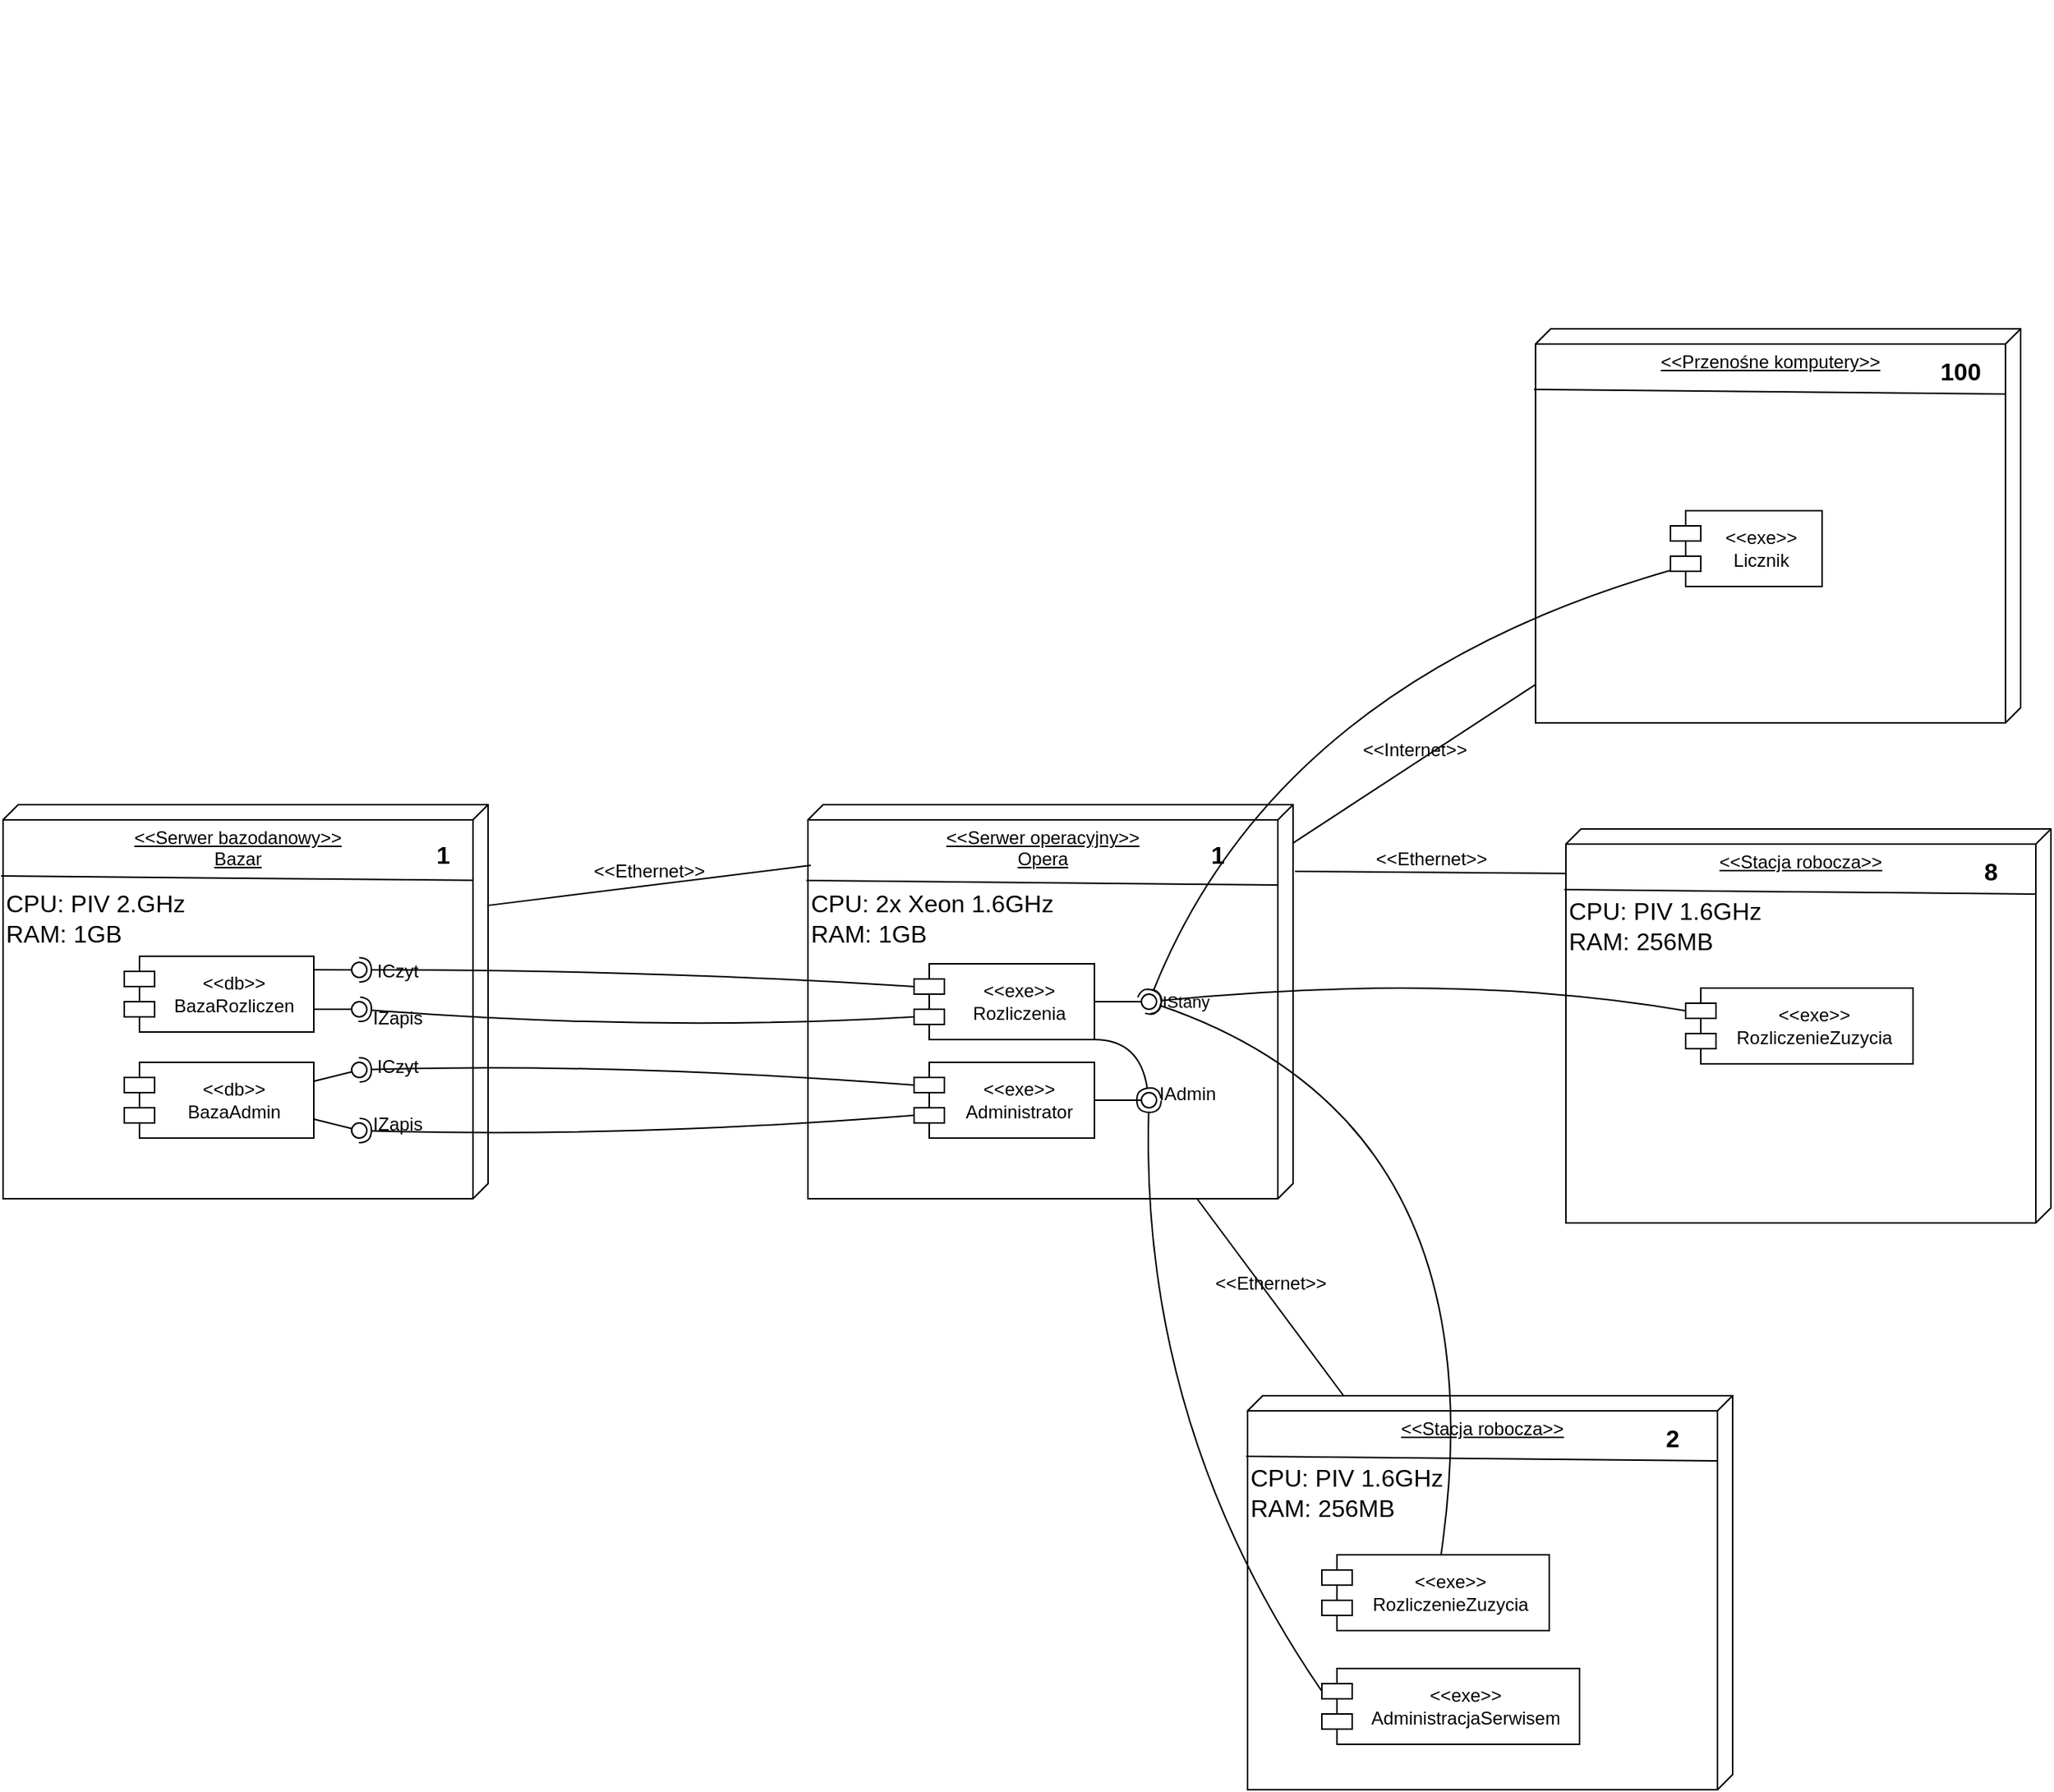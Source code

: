 <mxfile version="24.2.8" type="github">
  <diagram name="Strona-1" id="SIlepOrROydeyQzBnZ1K">
    <mxGraphModel dx="3197" dy="1107" grid="1" gridSize="10" guides="1" tooltips="1" connect="1" arrows="1" fold="1" page="1" pageScale="1" pageWidth="1169" pageHeight="827" math="0" shadow="0">
      <root>
        <mxCell id="0" />
        <mxCell id="1" parent="0" />
        <mxCell id="Q0T3ycxygkGRaUMYLysI-21" value="" style="group;verticalAlign=middle;" parent="1" vertex="1" connectable="0">
          <mxGeometry x="220" y="1200" width="321" height="330" as="geometry" />
        </mxCell>
        <mxCell id="Z8a6H-OdUbg7-ciri4mV-35" value="" style="group" vertex="1" connectable="0" parent="Q0T3ycxygkGRaUMYLysI-21">
          <mxGeometry x="10" y="20" width="321" height="260" as="geometry" />
        </mxCell>
        <mxCell id="Q0T3ycxygkGRaUMYLysI-2" value="&amp;lt;&amp;lt;Serwer operacyjny&amp;gt;&amp;gt;&lt;div&gt;Opera&lt;/div&gt;" style="verticalAlign=top;align=center;spacingTop=8;spacingLeft=2;spacingRight=12;shape=cube;size=10;direction=south;fontStyle=4;html=1;whiteSpace=wrap;" parent="Z8a6H-OdUbg7-ciri4mV-35" vertex="1">
          <mxGeometry x="1" width="320" height="260" as="geometry" />
        </mxCell>
        <mxCell id="Q0T3ycxygkGRaUMYLysI-11" value="CPU: 2x Xeon 1.6GHz&lt;div&gt;RAM: 1GB&lt;/div&gt;" style="text;strokeColor=none;align=left;fillColor=none;html=1;verticalAlign=middle;whiteSpace=wrap;rounded=0;fontSize=16;" parent="Z8a6H-OdUbg7-ciri4mV-35" vertex="1">
          <mxGeometry x="1" y="60" width="310" height="30" as="geometry" />
        </mxCell>
        <mxCell id="Q0T3ycxygkGRaUMYLysI-19" value="" style="endArrow=none;html=1;rounded=0;fontSize=12;startSize=8;endSize=8;curved=1;exitX=0.181;exitY=1.004;exitDx=0;exitDy=0;exitPerimeter=0;entryX=0.192;entryY=0.031;entryDx=0;entryDy=0;entryPerimeter=0;" parent="Z8a6H-OdUbg7-ciri4mV-35" edge="1">
          <mxGeometry width="50" height="50" relative="1" as="geometry">
            <mxPoint y="50" as="sourcePoint" />
            <mxPoint x="311" y="53" as="targetPoint" />
          </mxGeometry>
        </mxCell>
        <mxCell id="Q0T3ycxygkGRaUMYLysI-77" value="&amp;lt;&amp;lt;exe&amp;gt;&amp;gt;&lt;div&gt;Administrator&lt;/div&gt;" style="shape=module;align=left;spacingLeft=20;align=center;verticalAlign=middle;whiteSpace=wrap;html=1;fontFamily=Helvetica;fontSize=12;fontColor=default;labelBackgroundColor=none;" parent="Z8a6H-OdUbg7-ciri4mV-35" vertex="1">
          <mxGeometry x="71" y="170" width="119" height="50" as="geometry" />
        </mxCell>
        <mxCell id="Q0T3ycxygkGRaUMYLysI-80" value="" style="ellipse;whiteSpace=wrap;html=1;align=center;aspect=fixed;fillColor=none;strokeColor=none;resizable=0;perimeter=centerPerimeter;rotatable=0;allowArrows=0;points=[];outlineConnect=1;fontFamily=Helvetica;fontSize=12;fontColor=default;labelBackgroundColor=none;" parent="Z8a6H-OdUbg7-ciri4mV-35" vertex="1">
          <mxGeometry x="221" y="125" width="10" height="10" as="geometry" />
        </mxCell>
        <mxCell id="Q0T3ycxygkGRaUMYLysI-79" value="IAdmin" style="rounded=0;orthogonalLoop=1;jettySize=auto;html=1;endArrow=oval;endFill=0;sketch=0;sourcePerimeterSpacing=0;targetPerimeterSpacing=0;endSize=10;strokeColor=default;align=center;verticalAlign=bottom;fontFamily=Helvetica;fontSize=12;fontColor=default;labelBackgroundColor=none;edgeStyle=none;curved=1;exitX=1;exitY=0.5;exitDx=0;exitDy=0;entryX=0.52;entryY=-0.071;entryDx=0;entryDy=0;entryPerimeter=0;" parent="Z8a6H-OdUbg7-ciri4mV-35" source="Q0T3ycxygkGRaUMYLysI-77" target="Z8a6H-OdUbg7-ciri4mV-40" edge="1">
          <mxGeometry x="1" y="-25" relative="1" as="geometry">
            <mxPoint x="221" y="125" as="sourcePoint" />
            <mxPoint x="25" y="-20" as="offset" />
          </mxGeometry>
        </mxCell>
        <mxCell id="Z8a6H-OdUbg7-ciri4mV-37" value="&amp;lt;&amp;lt;exe&amp;gt;&amp;gt;&lt;div&gt;Rozliczenia&lt;/div&gt;" style="shape=module;align=left;spacingLeft=20;align=center;verticalAlign=middle;whiteSpace=wrap;html=1;fontFamily=Helvetica;fontSize=12;fontColor=default;labelBackgroundColor=none;" vertex="1" parent="Z8a6H-OdUbg7-ciri4mV-35">
          <mxGeometry x="71" y="105" width="119" height="50" as="geometry" />
        </mxCell>
        <mxCell id="Z8a6H-OdUbg7-ciri4mV-40" value="" style="ellipse;whiteSpace=wrap;html=1;align=center;aspect=fixed;fillColor=none;strokeColor=none;resizable=0;perimeter=centerPerimeter;rotatable=0;allowArrows=0;points=[];outlineConnect=1;" vertex="1" parent="Z8a6H-OdUbg7-ciri4mV-35">
          <mxGeometry x="221" y="190" width="10" height="10" as="geometry" />
        </mxCell>
        <mxCell id="Z8a6H-OdUbg7-ciri4mV-41" value="" style="rounded=0;orthogonalLoop=1;jettySize=auto;html=1;endArrow=halfCircle;endFill=0;endSize=6;strokeWidth=1;sketch=0;fontSize=12;curved=1;entryX=0.735;entryY=0.783;entryDx=0;entryDy=0;entryPerimeter=0;exitX=1;exitY=1;exitDx=0;exitDy=0;" edge="1" target="Z8a6H-OdUbg7-ciri4mV-40" parent="Z8a6H-OdUbg7-ciri4mV-35" source="Z8a6H-OdUbg7-ciri4mV-37">
          <mxGeometry relative="1" as="geometry">
            <mxPoint x="246" y="160" as="sourcePoint" />
            <Array as="points">
              <mxPoint x="220" y="155" />
            </Array>
          </mxGeometry>
        </mxCell>
        <mxCell id="Z8a6H-OdUbg7-ciri4mV-42" value="" style="ellipse;whiteSpace=wrap;html=1;align=center;aspect=fixed;fillColor=none;strokeColor=none;resizable=0;perimeter=centerPerimeter;rotatable=0;allowArrows=0;points=[];outlineConnect=1;" vertex="1" parent="Z8a6H-OdUbg7-ciri4mV-35">
          <mxGeometry x="221" y="155" width="10" height="10" as="geometry" />
        </mxCell>
        <mxCell id="Z8a6H-OdUbg7-ciri4mV-52" value="IStany" style="rounded=0;orthogonalLoop=1;jettySize=auto;html=1;endArrow=oval;endFill=0;sketch=0;sourcePerimeterSpacing=0;targetPerimeterSpacing=0;endSize=10;exitX=1;exitY=0.5;exitDx=0;exitDy=0;" edge="1" target="Z8a6H-OdUbg7-ciri4mV-53" parent="Z8a6H-OdUbg7-ciri4mV-35" source="Z8a6H-OdUbg7-ciri4mV-37">
          <mxGeometry x="1" y="24" relative="1" as="geometry">
            <mxPoint x="206" y="130" as="sourcePoint" />
            <mxPoint x="24" y="24" as="offset" />
          </mxGeometry>
        </mxCell>
        <mxCell id="Z8a6H-OdUbg7-ciri4mV-53" value="" style="ellipse;whiteSpace=wrap;html=1;align=center;aspect=fixed;fillColor=none;strokeColor=none;resizable=0;perimeter=centerPerimeter;rotatable=0;allowArrows=0;points=[];outlineConnect=1;" vertex="1" parent="Z8a6H-OdUbg7-ciri4mV-35">
          <mxGeometry x="221" y="125" width="10" height="10" as="geometry" />
        </mxCell>
        <mxCell id="Q0T3ycxygkGRaUMYLysI-37" value="&lt;font style=&quot;font-size: 16px;&quot;&gt;1&lt;/font&gt;" style="text;align=center;fontStyle=1;verticalAlign=middle;spacingLeft=3;spacingRight=3;strokeColor=none;rotatable=0;points=[[0,0.5],[1,0.5]];portConstraint=eastwest;html=1;fontFamily=Helvetica;fontSize=12;fontColor=default;labelBackgroundColor=none;" parent="Z8a6H-OdUbg7-ciri4mV-35" vertex="1">
          <mxGeometry x="231" y="20" width="80" height="26" as="geometry" />
        </mxCell>
        <mxCell id="Q0T3ycxygkGRaUMYLysI-20" value="" style="group" parent="1" vertex="1" connectable="0">
          <mxGeometry x="-300" y="1220" width="330" height="260" as="geometry" />
        </mxCell>
        <mxCell id="Q0T3ycxygkGRaUMYLysI-12" value="&amp;lt;&amp;lt;Serwer bazodanowy&amp;gt;&amp;gt;&lt;div&gt;Bazar&lt;/div&gt;" style="verticalAlign=top;align=center;spacingTop=8;spacingLeft=2;spacingRight=12;shape=cube;size=10;direction=south;fontStyle=4;html=1;whiteSpace=wrap;" parent="Q0T3ycxygkGRaUMYLysI-20" vertex="1">
          <mxGeometry width="320" height="260" as="geometry" />
        </mxCell>
        <mxCell id="Q0T3ycxygkGRaUMYLysI-14" value="CPU: PIV 2.GHz&lt;div&gt;RAM: 1GB&lt;/div&gt;" style="text;strokeColor=none;align=left;fillColor=none;html=1;verticalAlign=middle;whiteSpace=wrap;rounded=0;fontSize=16;" parent="Q0T3ycxygkGRaUMYLysI-20" vertex="1">
          <mxGeometry y="60" width="310" height="30" as="geometry" />
        </mxCell>
        <mxCell id="Q0T3ycxygkGRaUMYLysI-18" value="" style="endArrow=none;html=1;rounded=0;fontSize=12;startSize=8;endSize=8;curved=1;exitX=0.181;exitY=1.004;exitDx=0;exitDy=0;exitPerimeter=0;entryX=0.192;entryY=0.031;entryDx=0;entryDy=0;entryPerimeter=0;" parent="Q0T3ycxygkGRaUMYLysI-20" source="Q0T3ycxygkGRaUMYLysI-12" target="Q0T3ycxygkGRaUMYLysI-12" edge="1">
          <mxGeometry width="50" height="50" relative="1" as="geometry">
            <mxPoint x="10" as="sourcePoint" />
            <mxPoint x="60" y="-50" as="targetPoint" />
          </mxGeometry>
        </mxCell>
        <mxCell id="Q0T3ycxygkGRaUMYLysI-38" value="&lt;font style=&quot;font-size: 16px;&quot;&gt;1&lt;/font&gt;" style="text;align=center;fontStyle=1;verticalAlign=middle;spacingLeft=3;spacingRight=3;strokeColor=none;rotatable=0;points=[[0,0.5],[1,0.5]];portConstraint=eastwest;html=1;fontFamily=Helvetica;fontSize=12;fontColor=default;labelBackgroundColor=none;" parent="Q0T3ycxygkGRaUMYLysI-20" vertex="1">
          <mxGeometry x="250" y="20" width="80" height="26" as="geometry" />
        </mxCell>
        <mxCell id="Q0T3ycxygkGRaUMYLysI-47" value="&amp;lt;&amp;lt;db&amp;gt;&amp;gt;&lt;div&gt;BazaRozliczen&lt;/div&gt;" style="shape=module;align=left;spacingLeft=20;align=center;verticalAlign=middle;whiteSpace=wrap;html=1;fontFamily=Helvetica;fontSize=12;fontColor=default;labelBackgroundColor=none;" parent="Q0T3ycxygkGRaUMYLysI-20" vertex="1">
          <mxGeometry x="80" y="100" width="125" height="50" as="geometry" />
        </mxCell>
        <mxCell id="Q0T3ycxygkGRaUMYLysI-54" value="&amp;lt;&amp;lt;db&amp;gt;&amp;gt;&lt;div&gt;BazaAdmin&lt;/div&gt;" style="shape=module;align=left;spacingLeft=20;align=center;verticalAlign=middle;whiteSpace=wrap;html=1;fontFamily=Helvetica;fontSize=12;fontColor=default;labelBackgroundColor=none;" parent="Q0T3ycxygkGRaUMYLysI-20" vertex="1">
          <mxGeometry x="80" y="170" width="125" height="50" as="geometry" />
        </mxCell>
        <mxCell id="Q0T3ycxygkGRaUMYLysI-57" value="" style="ellipse;whiteSpace=wrap;html=1;align=center;aspect=fixed;fillColor=none;strokeColor=none;resizable=0;perimeter=centerPerimeter;rotatable=0;allowArrows=0;points=[];outlineConnect=1;fontFamily=Helvetica;fontSize=12;fontColor=default;labelBackgroundColor=none;" parent="Q0T3ycxygkGRaUMYLysI-20" vertex="1">
          <mxGeometry x="235" y="103" width="10" height="10" as="geometry" />
        </mxCell>
        <mxCell id="Q0T3ycxygkGRaUMYLysI-60" value="" style="ellipse;whiteSpace=wrap;html=1;align=center;aspect=fixed;fillColor=none;strokeColor=none;resizable=0;perimeter=centerPerimeter;rotatable=0;allowArrows=0;points=[];outlineConnect=1;fontFamily=Helvetica;fontSize=12;fontColor=default;labelBackgroundColor=none;" parent="Q0T3ycxygkGRaUMYLysI-20" vertex="1">
          <mxGeometry x="245" y="140" width="10" height="10" as="geometry" />
        </mxCell>
        <mxCell id="Q0T3ycxygkGRaUMYLysI-62" value="ICzyt" style="rounded=0;orthogonalLoop=1;jettySize=auto;html=1;endArrow=oval;endFill=0;sketch=0;sourcePerimeterSpacing=0;targetPerimeterSpacing=0;endSize=10;strokeColor=default;align=center;verticalAlign=bottom;fontFamily=Helvetica;fontSize=12;fontColor=default;labelBackgroundColor=none;edgeStyle=none;curved=1;exitX=1;exitY=0.25;exitDx=0;exitDy=0;" parent="Q0T3ycxygkGRaUMYLysI-20" source="Q0T3ycxygkGRaUMYLysI-54" target="Q0T3ycxygkGRaUMYLysI-63" edge="1">
          <mxGeometry x="1" y="-26" relative="1" as="geometry">
            <mxPoint x="215" y="185" as="sourcePoint" />
            <mxPoint x="19" y="-18" as="offset" />
          </mxGeometry>
        </mxCell>
        <mxCell id="Q0T3ycxygkGRaUMYLysI-63" value="" style="ellipse;whiteSpace=wrap;html=1;align=center;aspect=fixed;fillColor=none;strokeColor=none;resizable=0;perimeter=centerPerimeter;rotatable=0;allowArrows=0;points=[];outlineConnect=1;fontFamily=Helvetica;fontSize=12;fontColor=default;labelBackgroundColor=none;" parent="Q0T3ycxygkGRaUMYLysI-20" vertex="1">
          <mxGeometry x="230" y="170" width="10" height="10" as="geometry" />
        </mxCell>
        <mxCell id="Q0T3ycxygkGRaUMYLysI-65" value="IZapis" style="rounded=0;orthogonalLoop=1;jettySize=auto;html=1;endArrow=oval;endFill=0;sketch=0;sourcePerimeterSpacing=0;targetPerimeterSpacing=0;endSize=10;strokeColor=default;align=center;verticalAlign=bottom;fontFamily=Helvetica;fontSize=12;fontColor=default;labelBackgroundColor=none;edgeStyle=none;curved=1;exitX=1;exitY=0.75;exitDx=0;exitDy=0;" parent="Q0T3ycxygkGRaUMYLysI-20" source="Q0T3ycxygkGRaUMYLysI-54" target="Q0T3ycxygkGRaUMYLysI-66" edge="1">
          <mxGeometry x="1" y="25" relative="1" as="geometry">
            <mxPoint x="215" y="205" as="sourcePoint" />
            <mxPoint x="19" y="29" as="offset" />
          </mxGeometry>
        </mxCell>
        <mxCell id="Q0T3ycxygkGRaUMYLysI-66" value="" style="ellipse;whiteSpace=wrap;html=1;align=center;aspect=fixed;fillColor=none;strokeColor=none;resizable=0;perimeter=centerPerimeter;rotatable=0;allowArrows=0;points=[];outlineConnect=1;fontFamily=Helvetica;fontSize=12;fontColor=default;labelBackgroundColor=none;" parent="Q0T3ycxygkGRaUMYLysI-20" vertex="1">
          <mxGeometry x="230" y="210" width="10" height="10" as="geometry" />
        </mxCell>
        <mxCell id="Q0T3ycxygkGRaUMYLysI-69" value="" style="ellipse;whiteSpace=wrap;html=1;align=center;aspect=fixed;fillColor=none;strokeColor=none;resizable=0;perimeter=centerPerimeter;rotatable=0;allowArrows=0;points=[];outlineConnect=1;fontFamily=Helvetica;fontSize=12;fontColor=default;labelBackgroundColor=none;" parent="Q0T3ycxygkGRaUMYLysI-20" vertex="1">
          <mxGeometry x="235" y="103" width="10" height="10" as="geometry" />
        </mxCell>
        <mxCell id="Q0T3ycxygkGRaUMYLysI-70" value="" style="rounded=0;orthogonalLoop=1;jettySize=auto;html=1;endArrow=halfCircle;endFill=0;endSize=6;strokeWidth=1;sketch=0;strokeColor=default;align=center;verticalAlign=bottom;fontFamily=Helvetica;fontSize=12;fontColor=default;labelBackgroundColor=none;edgeStyle=none;curved=1;exitX=0;exitY=0;exitDx=0;exitDy=35;exitPerimeter=0;" parent="Q0T3ycxygkGRaUMYLysI-20" source="Z8a6H-OdUbg7-ciri4mV-37" edge="1">
          <mxGeometry relative="1" as="geometry">
            <mxPoint x="245" y="135" as="sourcePoint" />
            <mxPoint x="235" y="135" as="targetPoint" />
            <Array as="points">
              <mxPoint x="430" y="150" />
            </Array>
          </mxGeometry>
        </mxCell>
        <mxCell id="Q0T3ycxygkGRaUMYLysI-71" value="IZapis" style="rounded=0;orthogonalLoop=1;jettySize=auto;html=1;endArrow=oval;endFill=0;sketch=0;sourcePerimeterSpacing=0;targetPerimeterSpacing=0;endSize=10;strokeColor=default;align=center;verticalAlign=bottom;fontFamily=Helvetica;fontSize=12;fontColor=default;labelBackgroundColor=none;edgeStyle=none;curved=1;" parent="Q0T3ycxygkGRaUMYLysI-20" edge="1">
          <mxGeometry x="1" y="-29" relative="1" as="geometry">
            <mxPoint x="205" y="135" as="sourcePoint" />
            <mxPoint x="235" y="135" as="targetPoint" />
            <mxPoint x="25" y="-14" as="offset" />
          </mxGeometry>
        </mxCell>
        <mxCell id="Q0T3ycxygkGRaUMYLysI-75" value="ICzyt" style="rounded=0;orthogonalLoop=1;jettySize=auto;html=1;endArrow=oval;endFill=0;sketch=0;sourcePerimeterSpacing=0;targetPerimeterSpacing=0;endSize=10;strokeColor=default;align=center;verticalAlign=middle;fontFamily=Helvetica;fontSize=12;fontColor=default;labelBackgroundColor=none;edgeStyle=none;curved=1;exitX=0.999;exitY=0.178;exitDx=0;exitDy=0;exitPerimeter=0;" parent="Q0T3ycxygkGRaUMYLysI-20" source="Q0T3ycxygkGRaUMYLysI-47" edge="1">
          <mxGeometry x="1" y="-25" relative="1" as="geometry">
            <mxPoint x="210" y="109" as="sourcePoint" />
            <mxPoint x="235" y="109" as="targetPoint" />
            <mxPoint x="25" y="-24" as="offset" />
          </mxGeometry>
        </mxCell>
        <mxCell id="Q0T3ycxygkGRaUMYLysI-74" value="" style="rounded=0;orthogonalLoop=1;jettySize=auto;html=1;endArrow=halfCircle;endFill=0;endSize=6;strokeWidth=1;sketch=0;strokeColor=default;align=center;verticalAlign=bottom;fontFamily=Helvetica;fontSize=12;fontColor=default;labelBackgroundColor=none;edgeStyle=none;curved=1;exitX=0;exitY=0;exitDx=0;exitDy=15;exitPerimeter=0;" parent="Q0T3ycxygkGRaUMYLysI-20" edge="1" source="Z8a6H-OdUbg7-ciri4mV-37">
          <mxGeometry relative="1" as="geometry">
            <mxPoint x="255" y="109" as="sourcePoint" />
            <mxPoint x="235" y="109" as="targetPoint" />
            <Array as="points">
              <mxPoint x="430" y="109" />
            </Array>
          </mxGeometry>
        </mxCell>
        <mxCell id="Q0T3ycxygkGRaUMYLysI-22" value="&amp;lt;&amp;lt;Ethernet&amp;gt;&amp;gt;" style="edgeStyle=none;curved=1;rounded=0;orthogonalLoop=1;jettySize=auto;html=1;fontSize=12;startSize=8;endSize=8;endArrow=none;endFill=0;labelBackgroundColor=none;verticalAlign=bottom;entryX=0.154;entryY=0.994;entryDx=0;entryDy=0;entryPerimeter=0;exitX=0.256;exitY=0.002;exitDx=0;exitDy=0;exitPerimeter=0;" parent="1" source="Q0T3ycxygkGRaUMYLysI-12" target="Q0T3ycxygkGRaUMYLysI-2" edge="1">
          <mxGeometry relative="1" as="geometry" />
        </mxCell>
        <mxCell id="Q0T3ycxygkGRaUMYLysI-25" value="" style="group" parent="1" vertex="1" connectable="0">
          <mxGeometry x="730" y="1236" width="321" height="330" as="geometry" />
        </mxCell>
        <mxCell id="Q0T3ycxygkGRaUMYLysI-33" value="" style="group" parent="Q0T3ycxygkGRaUMYLysI-25" vertex="1" connectable="0">
          <mxGeometry width="321" height="260" as="geometry" />
        </mxCell>
        <mxCell id="Q0T3ycxygkGRaUMYLysI-26" value="&amp;lt;&amp;lt;Stacja robocza&amp;gt;&amp;gt;" style="verticalAlign=top;align=center;spacingTop=8;spacingLeft=2;spacingRight=12;shape=cube;size=10;direction=south;fontStyle=4;html=1;whiteSpace=wrap;" parent="Q0T3ycxygkGRaUMYLysI-33" vertex="1">
          <mxGeometry x="1" width="320" height="260" as="geometry" />
        </mxCell>
        <mxCell id="Q0T3ycxygkGRaUMYLysI-27" value="CPU: PIV 1.6GHz&lt;div&gt;RAM: 256MB&lt;/div&gt;" style="text;strokeColor=none;align=left;fillColor=none;html=1;verticalAlign=middle;whiteSpace=wrap;rounded=0;fontSize=16;" parent="Q0T3ycxygkGRaUMYLysI-33" vertex="1">
          <mxGeometry x="1" y="49" width="310" height="30" as="geometry" />
        </mxCell>
        <mxCell id="Q0T3ycxygkGRaUMYLysI-28" value="" style="endArrow=none;html=1;rounded=0;fontSize=12;startSize=8;endSize=8;curved=1;exitX=0.181;exitY=1.004;exitDx=0;exitDy=0;exitPerimeter=0;entryX=0.192;entryY=0.031;entryDx=0;entryDy=0;entryPerimeter=0;" parent="Q0T3ycxygkGRaUMYLysI-33" edge="1">
          <mxGeometry width="50" height="50" relative="1" as="geometry">
            <mxPoint y="40" as="sourcePoint" />
            <mxPoint x="311" y="43" as="targetPoint" />
          </mxGeometry>
        </mxCell>
        <mxCell id="Q0T3ycxygkGRaUMYLysI-36" value="&lt;font style=&quot;font-size: 16px;&quot;&gt;8&lt;/font&gt;" style="text;align=center;fontStyle=1;verticalAlign=middle;spacingLeft=3;spacingRight=3;strokeColor=none;rotatable=0;points=[[0,0.5],[1,0.5]];portConstraint=eastwest;html=1;fontFamily=Helvetica;fontSize=12;fontColor=default;labelBackgroundColor=none;" parent="Q0T3ycxygkGRaUMYLysI-33" vertex="1">
          <mxGeometry x="241" y="15" width="80" height="26" as="geometry" />
        </mxCell>
        <mxCell id="Z8a6H-OdUbg7-ciri4mV-47" value="&amp;lt;&amp;lt;exe&amp;gt;&amp;gt;&lt;div&gt;RozliczenieZuzycia&lt;/div&gt;" style="shape=module;align=left;spacingLeft=20;align=center;verticalAlign=middle;whiteSpace=wrap;html=1;fontFamily=Helvetica;fontSize=12;fontColor=default;labelBackgroundColor=none;" vertex="1" parent="Q0T3ycxygkGRaUMYLysI-33">
          <mxGeometry x="80" y="105" width="150" height="50" as="geometry" />
        </mxCell>
        <mxCell id="Q0T3ycxygkGRaUMYLysI-35" value="&amp;lt;&amp;lt;Ethernet&amp;gt;&amp;gt;" style="edgeStyle=none;curved=1;rounded=0;orthogonalLoop=1;jettySize=auto;html=1;strokeColor=default;align=center;verticalAlign=bottom;fontFamily=Helvetica;fontSize=12;fontColor=default;labelBackgroundColor=none;startSize=8;endArrow=none;endFill=0;endSize=8;exitX=0.169;exitY=-0.004;exitDx=0;exitDy=0;exitPerimeter=0;entryX=0.113;entryY=1;entryDx=0;entryDy=0;entryPerimeter=0;" parent="1" source="Q0T3ycxygkGRaUMYLysI-2" target="Q0T3ycxygkGRaUMYLysI-26" edge="1">
          <mxGeometry relative="1" as="geometry">
            <mxPoint x="550" y="1264.283" as="sourcePoint" />
            <mxPoint x="790" y="1259.997" as="targetPoint" />
          </mxGeometry>
        </mxCell>
        <mxCell id="Q0T3ycxygkGRaUMYLysI-40" value="" style="group" parent="1" vertex="1" connectable="0">
          <mxGeometry x="710" y="906" width="321" height="330" as="geometry" />
        </mxCell>
        <mxCell id="Q0T3ycxygkGRaUMYLysI-41" value="" style="group" parent="Q0T3ycxygkGRaUMYLysI-40" vertex="1" connectable="0">
          <mxGeometry width="321" height="260" as="geometry" />
        </mxCell>
        <mxCell id="Q0T3ycxygkGRaUMYLysI-42" value="&amp;lt;&amp;lt;Przenośne komputery&amp;gt;&amp;gt;" style="verticalAlign=top;align=center;spacingTop=8;spacingLeft=2;spacingRight=12;shape=cube;size=10;direction=south;fontStyle=4;html=1;whiteSpace=wrap;" parent="Q0T3ycxygkGRaUMYLysI-41" vertex="1">
          <mxGeometry x="1" width="320" height="260" as="geometry" />
        </mxCell>
        <mxCell id="Q0T3ycxygkGRaUMYLysI-44" value="" style="endArrow=none;html=1;rounded=0;fontSize=12;startSize=8;endSize=8;curved=1;exitX=0.181;exitY=1.004;exitDx=0;exitDy=0;exitPerimeter=0;entryX=0.192;entryY=0.031;entryDx=0;entryDy=0;entryPerimeter=0;" parent="Q0T3ycxygkGRaUMYLysI-41" edge="1">
          <mxGeometry width="50" height="50" relative="1" as="geometry">
            <mxPoint y="40" as="sourcePoint" />
            <mxPoint x="311" y="43" as="targetPoint" />
          </mxGeometry>
        </mxCell>
        <mxCell id="Q0T3ycxygkGRaUMYLysI-45" value="&lt;font style=&quot;font-size: 16px;&quot;&gt;100&lt;/font&gt;" style="text;align=center;fontStyle=1;verticalAlign=middle;spacingLeft=3;spacingRight=3;strokeColor=none;rotatable=0;points=[[0,0.5],[1,0.5]];portConstraint=eastwest;html=1;fontFamily=Helvetica;fontSize=12;fontColor=default;labelBackgroundColor=none;" parent="Q0T3ycxygkGRaUMYLysI-41" vertex="1">
          <mxGeometry x="241" y="15" width="80" height="26" as="geometry" />
        </mxCell>
        <mxCell id="Z8a6H-OdUbg7-ciri4mV-28" value="" style="ellipse;whiteSpace=wrap;html=1;align=center;aspect=fixed;fillColor=none;strokeColor=none;resizable=0;perimeter=centerPerimeter;rotatable=0;allowArrows=0;points=[];outlineConnect=1;" vertex="1" parent="Q0T3ycxygkGRaUMYLysI-41">
          <mxGeometry y="80" width="10" height="10" as="geometry" />
        </mxCell>
        <mxCell id="Z8a6H-OdUbg7-ciri4mV-68" value="&amp;lt;&amp;lt;exe&amp;gt;&amp;gt;&lt;div&gt;Licznik&lt;/div&gt;" style="shape=module;align=left;spacingLeft=20;align=center;verticalAlign=middle;whiteSpace=wrap;html=1;" vertex="1" parent="Q0T3ycxygkGRaUMYLysI-41">
          <mxGeometry x="90" y="120" width="100" height="50" as="geometry" />
        </mxCell>
        <mxCell id="Q0T3ycxygkGRaUMYLysI-46" value="&amp;lt;&amp;lt;Internet&amp;gt;&amp;gt;" style="edgeStyle=none;curved=1;rounded=0;orthogonalLoop=1;jettySize=auto;html=1;strokeColor=default;align=center;verticalAlign=bottom;fontFamily=Helvetica;fontSize=12;fontColor=default;labelBackgroundColor=none;startSize=8;endArrow=none;endFill=0;endSize=8;" parent="1" source="Q0T3ycxygkGRaUMYLysI-2" target="Q0T3ycxygkGRaUMYLysI-42" edge="1">
          <mxGeometry relative="1" as="geometry" />
        </mxCell>
        <mxCell id="Q0T3ycxygkGRaUMYLysI-61" value="" style="rounded=0;orthogonalLoop=1;jettySize=auto;html=1;endArrow=halfCircle;endFill=0;endSize=6;strokeWidth=1;sketch=0;strokeColor=default;align=center;verticalAlign=bottom;fontFamily=Helvetica;fontSize=12;fontColor=default;labelBackgroundColor=none;edgeStyle=none;curved=1;exitX=0;exitY=0;exitDx=0;exitDy=15;exitPerimeter=0;" parent="1" source="Q0T3ycxygkGRaUMYLysI-77" target="Q0T3ycxygkGRaUMYLysI-63" edge="1">
          <mxGeometry relative="1" as="geometry">
            <mxPoint x="-75" y="1375" as="sourcePoint" />
            <Array as="points">
              <mxPoint x="100" y="1390" />
            </Array>
          </mxGeometry>
        </mxCell>
        <mxCell id="Q0T3ycxygkGRaUMYLysI-64" value="" style="rounded=0;orthogonalLoop=1;jettySize=auto;html=1;endArrow=halfCircle;endFill=0;endSize=6;strokeWidth=1;sketch=0;strokeColor=default;align=center;verticalAlign=bottom;fontFamily=Helvetica;fontSize=12;fontColor=default;labelBackgroundColor=none;edgeStyle=none;curved=1;exitX=0;exitY=0;exitDx=0;exitDy=35;exitPerimeter=0;" parent="1" source="Q0T3ycxygkGRaUMYLysI-77" target="Q0T3ycxygkGRaUMYLysI-66" edge="1">
          <mxGeometry relative="1" as="geometry">
            <mxPoint x="-75" y="1395" as="sourcePoint" />
            <Array as="points">
              <mxPoint x="110" y="1440" />
            </Array>
          </mxGeometry>
        </mxCell>
        <mxCell id="Z8a6H-OdUbg7-ciri4mV-34" value="" style="ellipse;whiteSpace=wrap;html=1;align=center;aspect=fixed;fillColor=none;strokeColor=none;resizable=0;perimeter=centerPerimeter;rotatable=0;allowArrows=0;points=[];outlineConnect=1;" vertex="1" parent="1">
          <mxGeometry x="-100" y="827" width="10" height="10" as="geometry" />
        </mxCell>
        <mxCell id="Z8a6H-OdUbg7-ciri4mV-54" value="" style="rounded=0;orthogonalLoop=1;jettySize=auto;html=1;endArrow=halfCircle;endFill=0;endSize=6;strokeWidth=1;sketch=0;fontSize=12;curved=1;exitX=0;exitY=0;exitDx=0;exitDy=15;exitPerimeter=0;" edge="1" target="Z8a6H-OdUbg7-ciri4mV-53" parent="1" source="Z8a6H-OdUbg7-ciri4mV-47">
          <mxGeometry relative="1" as="geometry">
            <mxPoint x="610" y="1340" as="sourcePoint" />
            <Array as="points">
              <mxPoint x="660" y="1330" />
            </Array>
          </mxGeometry>
        </mxCell>
        <mxCell id="Z8a6H-OdUbg7-ciri4mV-55" value="" style="ellipse;whiteSpace=wrap;html=1;align=center;aspect=fixed;fillColor=none;strokeColor=none;resizable=0;perimeter=centerPerimeter;rotatable=0;allowArrows=0;points=[];outlineConnect=1;" vertex="1" parent="1">
          <mxGeometry x="585" y="1335" width="10" height="10" as="geometry" />
        </mxCell>
        <mxCell id="Z8a6H-OdUbg7-ciri4mV-56" value="" style="group" vertex="1" connectable="0" parent="1">
          <mxGeometry x="520" y="1610" width="321" height="260" as="geometry" />
        </mxCell>
        <mxCell id="Z8a6H-OdUbg7-ciri4mV-57" value="&amp;lt;&amp;lt;Stacja robocza&amp;gt;&amp;gt;" style="verticalAlign=top;align=center;spacingTop=8;spacingLeft=2;spacingRight=12;shape=cube;size=10;direction=south;fontStyle=4;html=1;whiteSpace=wrap;" vertex="1" parent="Z8a6H-OdUbg7-ciri4mV-56">
          <mxGeometry x="1" width="320" height="260" as="geometry" />
        </mxCell>
        <mxCell id="Z8a6H-OdUbg7-ciri4mV-58" value="CPU: PIV 1.6GHz&lt;div&gt;RAM: 256MB&lt;/div&gt;" style="text;strokeColor=none;align=left;fillColor=none;html=1;verticalAlign=middle;whiteSpace=wrap;rounded=0;fontSize=16;" vertex="1" parent="Z8a6H-OdUbg7-ciri4mV-56">
          <mxGeometry x="1" y="49" width="310" height="30" as="geometry" />
        </mxCell>
        <mxCell id="Z8a6H-OdUbg7-ciri4mV-59" value="" style="endArrow=none;html=1;rounded=0;fontSize=12;startSize=8;endSize=8;curved=1;exitX=0.181;exitY=1.004;exitDx=0;exitDy=0;exitPerimeter=0;entryX=0.192;entryY=0.031;entryDx=0;entryDy=0;entryPerimeter=0;" edge="1" parent="Z8a6H-OdUbg7-ciri4mV-56">
          <mxGeometry width="50" height="50" relative="1" as="geometry">
            <mxPoint y="40" as="sourcePoint" />
            <mxPoint x="311" y="43" as="targetPoint" />
          </mxGeometry>
        </mxCell>
        <mxCell id="Z8a6H-OdUbg7-ciri4mV-60" value="&lt;font style=&quot;font-size: 16px;&quot;&gt;2&lt;/font&gt;" style="text;align=center;fontStyle=1;verticalAlign=middle;spacingLeft=3;spacingRight=3;strokeColor=none;rotatable=0;points=[[0,0.5],[1,0.5]];portConstraint=eastwest;html=1;fontFamily=Helvetica;fontSize=12;fontColor=default;labelBackgroundColor=none;" vertex="1" parent="Z8a6H-OdUbg7-ciri4mV-56">
          <mxGeometry x="241" y="15" width="80" height="26" as="geometry" />
        </mxCell>
        <mxCell id="Z8a6H-OdUbg7-ciri4mV-61" value="&amp;lt;&amp;lt;exe&amp;gt;&amp;gt;&lt;div&gt;RozliczenieZuzycia&lt;/div&gt;" style="shape=module;align=left;spacingLeft=20;align=center;verticalAlign=middle;whiteSpace=wrap;html=1;fontFamily=Helvetica;fontSize=12;fontColor=default;labelBackgroundColor=none;" vertex="1" parent="Z8a6H-OdUbg7-ciri4mV-56">
          <mxGeometry x="50" y="105" width="150" height="50" as="geometry" />
        </mxCell>
        <mxCell id="Z8a6H-OdUbg7-ciri4mV-65" value="&amp;lt;&amp;lt;exe&amp;gt;&amp;gt;&lt;div&gt;AdministracjaSerwisem&lt;/div&gt;" style="shape=module;align=left;spacingLeft=20;align=center;verticalAlign=middle;whiteSpace=wrap;html=1;fontFamily=Helvetica;fontSize=12;fontColor=default;labelBackgroundColor=none;" vertex="1" parent="Z8a6H-OdUbg7-ciri4mV-56">
          <mxGeometry x="50" y="180" width="170" height="50" as="geometry" />
        </mxCell>
        <mxCell id="Z8a6H-OdUbg7-ciri4mV-62" value="&amp;lt;&amp;lt;Ethernet&amp;gt;&amp;gt;" style="edgeStyle=none;curved=1;rounded=0;orthogonalLoop=1;jettySize=auto;html=1;strokeColor=default;align=center;verticalAlign=bottom;fontFamily=Helvetica;fontSize=12;fontColor=default;labelBackgroundColor=none;startSize=8;endArrow=none;endFill=0;endSize=8;" edge="1" parent="1" source="Q0T3ycxygkGRaUMYLysI-2" target="Z8a6H-OdUbg7-ciri4mV-57">
          <mxGeometry relative="1" as="geometry">
            <mxPoint x="520" y="674" as="sourcePoint" />
            <mxPoint x="758" y="669.997" as="targetPoint" />
          </mxGeometry>
        </mxCell>
        <mxCell id="Z8a6H-OdUbg7-ciri4mV-63" value="" style="rounded=0;orthogonalLoop=1;jettySize=auto;html=1;endArrow=halfCircle;endFill=0;endSize=6;strokeWidth=1;sketch=0;fontSize=12;curved=1;entryX=0.08;entryY=0.58;entryDx=0;entryDy=0;entryPerimeter=0;" edge="1" target="Z8a6H-OdUbg7-ciri4mV-53" parent="1" source="Z8a6H-OdUbg7-ciri4mV-61">
          <mxGeometry relative="1" as="geometry">
            <mxPoint x="516" y="694" as="sourcePoint" />
            <Array as="points">
              <mxPoint x="690" y="1430" />
            </Array>
          </mxGeometry>
        </mxCell>
        <mxCell id="Z8a6H-OdUbg7-ciri4mV-64" value="" style="ellipse;whiteSpace=wrap;html=1;align=center;aspect=fixed;fillColor=none;strokeColor=none;resizable=0;perimeter=centerPerimeter;rotatable=0;allowArrows=0;points=[];outlineConnect=1;" vertex="1" parent="1">
          <mxGeometry x="491" y="689" width="10" height="10" as="geometry" />
        </mxCell>
        <mxCell id="Z8a6H-OdUbg7-ciri4mV-66" value="" style="rounded=0;orthogonalLoop=1;jettySize=auto;html=1;endArrow=halfCircle;endFill=0;endSize=6;strokeWidth=1;sketch=0;fontSize=12;curved=1;entryX=0.971;entryY=1.494;entryDx=0;entryDy=0;entryPerimeter=0;exitX=0;exitY=0;exitDx=0;exitDy=15;exitPerimeter=0;" edge="1" target="Z8a6H-OdUbg7-ciri4mV-40" parent="1" source="Z8a6H-OdUbg7-ciri4mV-65">
          <mxGeometry relative="1" as="geometry">
            <mxPoint x="625" y="770" as="sourcePoint" />
            <Array as="points">
              <mxPoint x="450" y="1630" />
            </Array>
          </mxGeometry>
        </mxCell>
        <mxCell id="Z8a6H-OdUbg7-ciri4mV-67" value="" style="ellipse;whiteSpace=wrap;html=1;align=center;aspect=fixed;fillColor=none;strokeColor=none;resizable=0;perimeter=centerPerimeter;rotatable=0;allowArrows=0;points=[];outlineConnect=1;" vertex="1" parent="1">
          <mxGeometry x="600" y="765" width="10" height="10" as="geometry" />
        </mxCell>
        <mxCell id="Z8a6H-OdUbg7-ciri4mV-69" value="" style="rounded=0;orthogonalLoop=1;jettySize=auto;html=1;endArrow=halfCircle;endFill=0;endSize=6;strokeWidth=1;sketch=0;fontSize=12;curved=1;entryX=0.218;entryY=0.465;entryDx=0;entryDy=0;entryPerimeter=0;" edge="1" target="Z8a6H-OdUbg7-ciri4mV-53" parent="1" source="Z8a6H-OdUbg7-ciri4mV-68">
          <mxGeometry relative="1" as="geometry">
            <mxPoint x="496" y="744" as="sourcePoint" />
            <Array as="points">
              <mxPoint x="540" y="1140" />
            </Array>
          </mxGeometry>
        </mxCell>
        <mxCell id="Z8a6H-OdUbg7-ciri4mV-70" value="" style="ellipse;whiteSpace=wrap;html=1;align=center;aspect=fixed;fillColor=none;strokeColor=none;resizable=0;perimeter=centerPerimeter;rotatable=0;allowArrows=0;points=[];outlineConnect=1;" vertex="1" parent="1">
          <mxGeometry x="471" y="739" width="10" height="10" as="geometry" />
        </mxCell>
      </root>
    </mxGraphModel>
  </diagram>
</mxfile>
